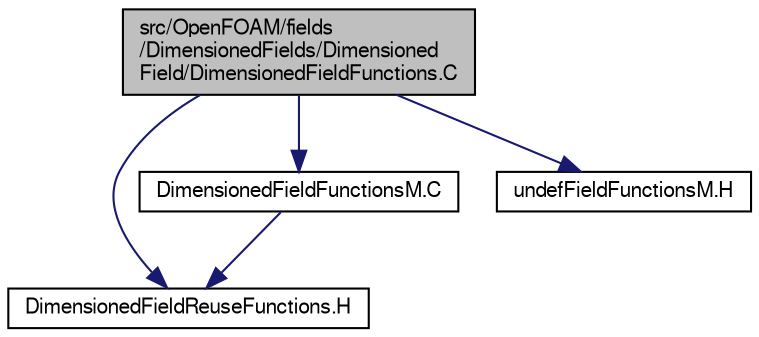 digraph "src/OpenFOAM/fields/DimensionedFields/DimensionedField/DimensionedFieldFunctions.C"
{
  bgcolor="transparent";
  edge [fontname="FreeSans",fontsize="10",labelfontname="FreeSans",labelfontsize="10"];
  node [fontname="FreeSans",fontsize="10",shape=record];
  Node1 [label="src/OpenFOAM/fields\l/DimensionedFields/Dimensioned\lField/DimensionedFieldFunctions.C",height=0.2,width=0.4,color="black", fillcolor="grey75", style="filled" fontcolor="black"];
  Node1 -> Node2 [color="midnightblue",fontsize="10",style="solid",fontname="FreeSans"];
  Node2 [label="DimensionedFieldReuseFunctions.H",height=0.2,width=0.4,color="black",URL="$a07433.html"];
  Node1 -> Node3 [color="midnightblue",fontsize="10",style="solid",fontname="FreeSans"];
  Node3 [label="DimensionedFieldFunctionsM.C",height=0.2,width=0.4,color="black",URL="$a07429.html"];
  Node3 -> Node2 [color="midnightblue",fontsize="10",style="solid",fontname="FreeSans"];
  Node1 -> Node4 [color="midnightblue",fontsize="10",style="solid",fontname="FreeSans"];
  Node4 [label="undefFieldFunctionsM.H",height=0.2,width=0.4,color="black",URL="$a07491.html"];
}

